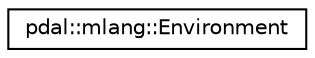 digraph "Graphical Class Hierarchy"
{
  edge [fontname="Helvetica",fontsize="10",labelfontname="Helvetica",labelfontsize="10"];
  node [fontname="Helvetica",fontsize="10",shape=record];
  rankdir="LR";
  Node1 [label="pdal::mlang::Environment",height=0.2,width=0.4,color="black", fillcolor="white", style="filled",URL="$classpdal_1_1mlang_1_1Environment.html"];
}
